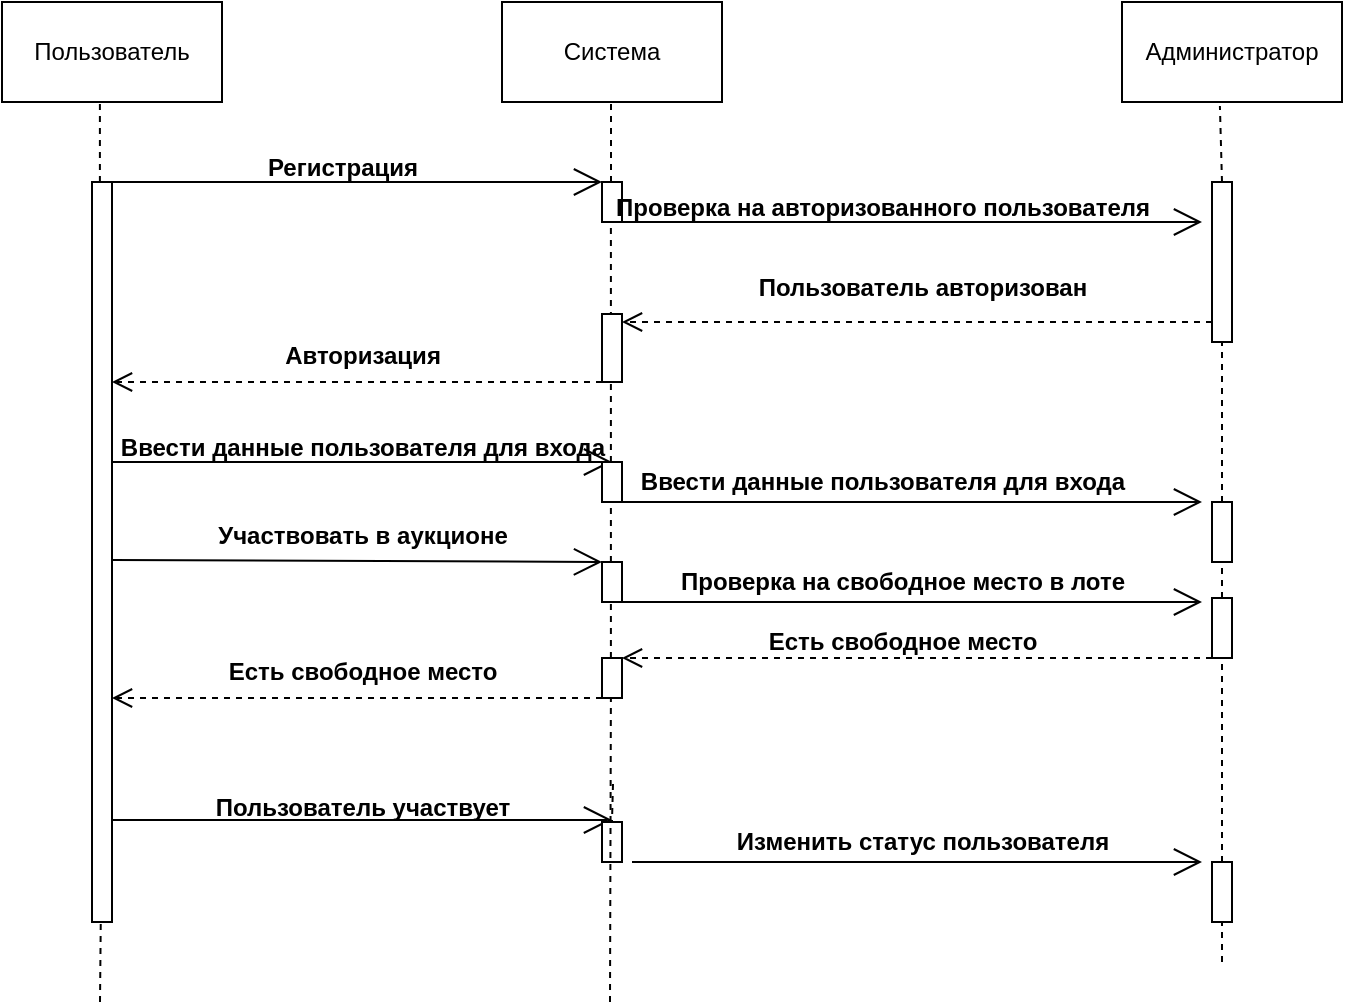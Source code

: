 <mxfile version="27.1.1">
  <diagram name="Страница — 1" id="xv8abH6Gn7maXqwiPjnm">
    <mxGraphModel dx="2066" dy="1119" grid="1" gridSize="10" guides="1" tooltips="1" connect="1" arrows="1" fold="1" page="1" pageScale="1" pageWidth="827" pageHeight="1169" math="0" shadow="0">
      <root>
        <mxCell id="0" />
        <mxCell id="1" parent="0" />
        <mxCell id="B3g7HZk14HjYSBp_AV-u-1" value="Пользователь" style="html=1;whiteSpace=wrap;" parent="1" vertex="1">
          <mxGeometry x="70" y="60" width="110" height="50" as="geometry" />
        </mxCell>
        <mxCell id="B3g7HZk14HjYSBp_AV-u-2" value="Система" style="html=1;whiteSpace=wrap;" parent="1" vertex="1">
          <mxGeometry x="320" y="60" width="110" height="50" as="geometry" />
        </mxCell>
        <mxCell id="B3g7HZk14HjYSBp_AV-u-3" value="Администратор" style="html=1;whiteSpace=wrap;" parent="1" vertex="1">
          <mxGeometry x="630" y="60" width="110" height="50" as="geometry" />
        </mxCell>
        <mxCell id="B3g7HZk14HjYSBp_AV-u-4" value="" style="endArrow=none;dashed=1;html=1;rounded=0;entryX=0.445;entryY=0.98;entryDx=0;entryDy=0;entryPerimeter=0;" parent="1" source="B3g7HZk14HjYSBp_AV-u-9" target="B3g7HZk14HjYSBp_AV-u-1" edge="1">
          <mxGeometry width="50" height="50" relative="1" as="geometry">
            <mxPoint x="120" y="450" as="sourcePoint" />
            <mxPoint x="150" y="170" as="targetPoint" />
          </mxGeometry>
        </mxCell>
        <mxCell id="B3g7HZk14HjYSBp_AV-u-5" value="" style="endArrow=none;dashed=1;html=1;rounded=0;entryX=0.445;entryY=0.98;entryDx=0;entryDy=0;entryPerimeter=0;" parent="1" source="B3g7HZk14HjYSBp_AV-u-11" edge="1">
          <mxGeometry width="50" height="50" relative="1" as="geometry">
            <mxPoint x="375.5" y="451" as="sourcePoint" />
            <mxPoint x="374.5" y="110" as="targetPoint" />
          </mxGeometry>
        </mxCell>
        <mxCell id="B3g7HZk14HjYSBp_AV-u-6" value="" style="endArrow=none;dashed=1;html=1;rounded=0;entryX=0.445;entryY=1.04;entryDx=0;entryDy=0;entryPerimeter=0;" parent="1" target="B3g7HZk14HjYSBp_AV-u-3" edge="1">
          <mxGeometry width="50" height="50" relative="1" as="geometry">
            <mxPoint x="680" y="150" as="sourcePoint" />
            <mxPoint x="634.5" y="100" as="targetPoint" />
          </mxGeometry>
        </mxCell>
        <mxCell id="B3g7HZk14HjYSBp_AV-u-8" value="" style="endArrow=none;dashed=1;html=1;rounded=0;entryX=0.445;entryY=0.98;entryDx=0;entryDy=0;entryPerimeter=0;" parent="1" target="B3g7HZk14HjYSBp_AV-u-9" edge="1">
          <mxGeometry width="50" height="50" relative="1" as="geometry">
            <mxPoint x="119" y="560" as="sourcePoint" />
            <mxPoint x="119" y="109" as="targetPoint" />
          </mxGeometry>
        </mxCell>
        <mxCell id="B3g7HZk14HjYSBp_AV-u-9" value="" style="html=1;points=[[0,0,0,0,5],[0,1,0,0,-5],[1,0,0,0,5],[1,1,0,0,-5]];perimeter=orthogonalPerimeter;outlineConnect=0;targetShapes=umlLifeline;portConstraint=eastwest;newEdgeStyle={&quot;curved&quot;:0,&quot;rounded&quot;:0};" parent="1" vertex="1">
          <mxGeometry x="115" y="150" width="10" height="370" as="geometry" />
        </mxCell>
        <mxCell id="B3g7HZk14HjYSBp_AV-u-10" value="" style="endArrow=open;endFill=1;endSize=12;html=1;rounded=0;" parent="1" edge="1">
          <mxGeometry width="160" relative="1" as="geometry">
            <mxPoint x="120" y="150" as="sourcePoint" />
            <mxPoint x="370" y="150" as="targetPoint" />
          </mxGeometry>
        </mxCell>
        <mxCell id="B3g7HZk14HjYSBp_AV-u-12" value="" style="endArrow=none;dashed=1;html=1;rounded=0;entryX=0.445;entryY=0.98;entryDx=0;entryDy=0;entryPerimeter=0;" parent="1" source="B3g7HZk14HjYSBp_AV-u-31" target="B3g7HZk14HjYSBp_AV-u-11" edge="1">
          <mxGeometry width="50" height="50" relative="1" as="geometry">
            <mxPoint x="375.5" y="451" as="sourcePoint" />
            <mxPoint x="374.5" y="110" as="targetPoint" />
          </mxGeometry>
        </mxCell>
        <mxCell id="B3g7HZk14HjYSBp_AV-u-11" value="" style="html=1;points=[[0,0,0,0,5],[0,1,0,0,-5],[1,0,0,0,5],[1,1,0,0,-5]];perimeter=orthogonalPerimeter;outlineConnect=0;targetShapes=umlLifeline;portConstraint=eastwest;newEdgeStyle={&quot;curved&quot;:0,&quot;rounded&quot;:0};" parent="1" vertex="1">
          <mxGeometry x="370" y="150" width="10" height="20" as="geometry" />
        </mxCell>
        <mxCell id="B3g7HZk14HjYSBp_AV-u-13" value="Регистрация" style="text;align=center;fontStyle=1;verticalAlign=middle;spacingLeft=3;spacingRight=3;strokeColor=none;rotatable=0;points=[[0,0.5],[1,0.5]];portConstraint=eastwest;html=1;" parent="1" vertex="1">
          <mxGeometry x="200" y="130" width="80" height="26" as="geometry" />
        </mxCell>
        <mxCell id="B3g7HZk14HjYSBp_AV-u-14" value="" style="endArrow=open;endFill=1;endSize=12;html=1;rounded=0;" parent="1" edge="1">
          <mxGeometry width="160" relative="1" as="geometry">
            <mxPoint x="380" y="170" as="sourcePoint" />
            <mxPoint x="670" y="170" as="targetPoint" />
          </mxGeometry>
        </mxCell>
        <mxCell id="B3g7HZk14HjYSBp_AV-u-16" value="" style="endArrow=none;dashed=1;html=1;rounded=0;" parent="1" source="B3g7HZk14HjYSBp_AV-u-35" edge="1">
          <mxGeometry width="50" height="50" relative="1" as="geometry">
            <mxPoint x="680" y="440" as="sourcePoint" />
            <mxPoint x="680" y="230" as="targetPoint" />
            <Array as="points" />
          </mxGeometry>
        </mxCell>
        <mxCell id="B3g7HZk14HjYSBp_AV-u-17" value="Проверка на авторизованного пользователя" style="text;align=center;fontStyle=1;verticalAlign=middle;spacingLeft=3;spacingRight=3;strokeColor=none;rotatable=0;points=[[0,0.5],[1,0.5]];portConstraint=eastwest;html=1;" parent="1" vertex="1">
          <mxGeometry x="470" y="150" width="80" height="26" as="geometry" />
        </mxCell>
        <mxCell id="B3g7HZk14HjYSBp_AV-u-21" value="" style="html=1;points=[[0,0,0,0,5],[0,1,0,0,-5],[1,0,0,0,5],[1,1,0,0,-5]];perimeter=orthogonalPerimeter;outlineConnect=0;targetShapes=umlLifeline;portConstraint=eastwest;newEdgeStyle={&quot;curved&quot;:0,&quot;rounded&quot;:0};" parent="1" vertex="1">
          <mxGeometry x="675" y="150" width="10" height="80" as="geometry" />
        </mxCell>
        <mxCell id="B3g7HZk14HjYSBp_AV-u-23" value="Пользователь авторизован" style="text;align=center;fontStyle=1;verticalAlign=middle;spacingLeft=3;spacingRight=3;strokeColor=none;rotatable=0;points=[[0,0.5],[1,0.5]];portConstraint=eastwest;html=1;" parent="1" vertex="1">
          <mxGeometry x="490" y="190" width="80" height="26" as="geometry" />
        </mxCell>
        <mxCell id="B3g7HZk14HjYSBp_AV-u-24" value="" style="html=1;verticalAlign=bottom;endArrow=open;dashed=1;endSize=8;curved=0;rounded=0;" parent="1" source="B3g7HZk14HjYSBp_AV-u-21" edge="1">
          <mxGeometry relative="1" as="geometry">
            <mxPoint x="460" y="220" as="sourcePoint" />
            <mxPoint x="380" y="220" as="targetPoint" />
          </mxGeometry>
        </mxCell>
        <mxCell id="B3g7HZk14HjYSBp_AV-u-25" value="" style="html=1;verticalAlign=bottom;endArrow=open;dashed=1;endSize=8;curved=0;rounded=0;" parent="1" edge="1">
          <mxGeometry relative="1" as="geometry">
            <mxPoint x="370" y="250" as="sourcePoint" />
            <mxPoint x="125" y="250" as="targetPoint" />
          </mxGeometry>
        </mxCell>
        <mxCell id="B3g7HZk14HjYSBp_AV-u-26" value="Авторизация" style="text;align=center;fontStyle=1;verticalAlign=middle;spacingLeft=3;spacingRight=3;strokeColor=none;rotatable=0;points=[[0,0.5],[1,0.5]];portConstraint=eastwest;html=1;" parent="1" vertex="1">
          <mxGeometry x="210" y="224" width="80" height="26" as="geometry" />
        </mxCell>
        <mxCell id="B3g7HZk14HjYSBp_AV-u-28" value="" style="html=1;points=[[0,0,0,0,5],[0,1,0,0,-5],[1,0,0,0,5],[1,1,0,0,-5]];perimeter=orthogonalPerimeter;outlineConnect=0;targetShapes=umlLifeline;portConstraint=eastwest;newEdgeStyle={&quot;curved&quot;:0,&quot;rounded&quot;:0};" parent="1" vertex="1">
          <mxGeometry x="370" y="216" width="10" height="34" as="geometry" />
        </mxCell>
        <mxCell id="B3g7HZk14HjYSBp_AV-u-29" value="" style="endArrow=open;endFill=1;endSize=12;html=1;rounded=0;" parent="1" edge="1">
          <mxGeometry width="160" relative="1" as="geometry">
            <mxPoint x="125" y="290" as="sourcePoint" />
            <mxPoint x="375" y="290" as="targetPoint" />
          </mxGeometry>
        </mxCell>
        <mxCell id="B3g7HZk14HjYSBp_AV-u-30" value="Ввести данные пользователя для входа" style="text;align=center;fontStyle=1;verticalAlign=middle;spacingLeft=3;spacingRight=3;strokeColor=none;rotatable=0;points=[[0,0.5],[1,0.5]];portConstraint=eastwest;html=1;" parent="1" vertex="1">
          <mxGeometry x="210" y="270" width="80" height="26" as="geometry" />
        </mxCell>
        <mxCell id="B3g7HZk14HjYSBp_AV-u-32" value="" style="endArrow=none;dashed=1;html=1;rounded=0;entryX=0.445;entryY=0.98;entryDx=0;entryDy=0;entryPerimeter=0;" parent="1" source="B3g7HZk14HjYSBp_AV-u-42" target="B3g7HZk14HjYSBp_AV-u-31" edge="1">
          <mxGeometry width="50" height="50" relative="1" as="geometry">
            <mxPoint x="375.5" y="451" as="sourcePoint" />
            <mxPoint x="374" y="170" as="targetPoint" />
          </mxGeometry>
        </mxCell>
        <mxCell id="B3g7HZk14HjYSBp_AV-u-31" value="" style="html=1;points=[[0,0,0,0,5],[0,1,0,0,-5],[1,0,0,0,5],[1,1,0,0,-5]];perimeter=orthogonalPerimeter;outlineConnect=0;targetShapes=umlLifeline;portConstraint=eastwest;newEdgeStyle={&quot;curved&quot;:0,&quot;rounded&quot;:0};" parent="1" vertex="1">
          <mxGeometry x="370" y="290" width="10" height="20" as="geometry" />
        </mxCell>
        <mxCell id="B3g7HZk14HjYSBp_AV-u-33" value="" style="endArrow=open;endFill=1;endSize=12;html=1;rounded=0;" parent="1" edge="1">
          <mxGeometry width="160" relative="1" as="geometry">
            <mxPoint x="380" y="310" as="sourcePoint" />
            <mxPoint x="670" y="310" as="targetPoint" />
          </mxGeometry>
        </mxCell>
        <mxCell id="B3g7HZk14HjYSBp_AV-u-34" value="Ввести данные пользователя для входа" style="text;align=center;fontStyle=1;verticalAlign=middle;spacingLeft=3;spacingRight=3;strokeColor=none;rotatable=0;points=[[0,0.5],[1,0.5]];portConstraint=eastwest;html=1;" parent="1" vertex="1">
          <mxGeometry x="470" y="287" width="80" height="26" as="geometry" />
        </mxCell>
        <mxCell id="B3g7HZk14HjYSBp_AV-u-36" value="" style="endArrow=none;dashed=1;html=1;rounded=0;" parent="1" source="B3g7HZk14HjYSBp_AV-u-47" target="B3g7HZk14HjYSBp_AV-u-35" edge="1">
          <mxGeometry width="50" height="50" relative="1" as="geometry">
            <mxPoint x="680" y="440" as="sourcePoint" />
            <mxPoint x="680" y="230" as="targetPoint" />
            <Array as="points">
              <mxPoint x="680" y="310" />
            </Array>
          </mxGeometry>
        </mxCell>
        <mxCell id="B3g7HZk14HjYSBp_AV-u-35" value="" style="html=1;points=[[0,0,0,0,5],[0,1,0,0,-5],[1,0,0,0,5],[1,1,0,0,-5]];perimeter=orthogonalPerimeter;outlineConnect=0;targetShapes=umlLifeline;portConstraint=eastwest;newEdgeStyle={&quot;curved&quot;:0,&quot;rounded&quot;:0};" parent="1" vertex="1">
          <mxGeometry x="675" y="310" width="10" height="30" as="geometry" />
        </mxCell>
        <mxCell id="B3g7HZk14HjYSBp_AV-u-37" value="" style="endArrow=open;endFill=1;endSize=12;html=1;rounded=0;" parent="1" edge="1">
          <mxGeometry width="160" relative="1" as="geometry">
            <mxPoint x="125" y="469" as="sourcePoint" />
            <mxPoint x="375" y="469" as="targetPoint" />
          </mxGeometry>
        </mxCell>
        <mxCell id="B3g7HZk14HjYSBp_AV-u-39" value="" style="endArrow=none;dashed=1;html=1;rounded=0;entryX=0.445;entryY=0.98;entryDx=0;entryDy=0;entryPerimeter=0;" parent="1" target="B3g7HZk14HjYSBp_AV-u-38" edge="1">
          <mxGeometry width="50" height="50" relative="1" as="geometry">
            <mxPoint x="375.5" y="451" as="sourcePoint" />
            <mxPoint x="374" y="310" as="targetPoint" />
          </mxGeometry>
        </mxCell>
        <mxCell id="B3g7HZk14HjYSBp_AV-u-38" value="" style="html=1;points=[[0,0,0,0,5],[0,1,0,0,-5],[1,0,0,0,5],[1,1,0,0,-5]];perimeter=orthogonalPerimeter;outlineConnect=0;targetShapes=umlLifeline;portConstraint=eastwest;newEdgeStyle={&quot;curved&quot;:0,&quot;rounded&quot;:0};" parent="1" vertex="1">
          <mxGeometry x="370" y="470" width="10" height="20" as="geometry" />
        </mxCell>
        <mxCell id="B3g7HZk14HjYSBp_AV-u-40" value="Пользователь участвует" style="text;align=center;fontStyle=1;verticalAlign=middle;spacingLeft=3;spacingRight=3;strokeColor=none;rotatable=0;points=[[0,0.5],[1,0.5]];portConstraint=eastwest;html=1;" parent="1" vertex="1">
          <mxGeometry x="210" y="450" width="80" height="26" as="geometry" />
        </mxCell>
        <mxCell id="B3g7HZk14HjYSBp_AV-u-43" value="" style="endArrow=none;dashed=1;html=1;rounded=0;entryX=0.445;entryY=0.98;entryDx=0;entryDy=0;entryPerimeter=0;" parent="1" source="B3g7HZk14HjYSBp_AV-u-50" target="B3g7HZk14HjYSBp_AV-u-42" edge="1">
          <mxGeometry width="50" height="50" relative="1" as="geometry">
            <mxPoint x="374" y="560" as="sourcePoint" />
            <mxPoint x="374" y="310" as="targetPoint" />
          </mxGeometry>
        </mxCell>
        <mxCell id="B3g7HZk14HjYSBp_AV-u-42" value="" style="html=1;points=[[0,0,0,0,5],[0,1,0,0,-5],[1,0,0,0,5],[1,1,0,0,-5]];perimeter=orthogonalPerimeter;outlineConnect=0;targetShapes=umlLifeline;portConstraint=eastwest;newEdgeStyle={&quot;curved&quot;:0,&quot;rounded&quot;:0};" parent="1" vertex="1">
          <mxGeometry x="370" y="340" width="10" height="20" as="geometry" />
        </mxCell>
        <mxCell id="B3g7HZk14HjYSBp_AV-u-44" value="" style="endArrow=open;endFill=1;endSize=12;html=1;rounded=0;" parent="1" edge="1">
          <mxGeometry width="160" relative="1" as="geometry">
            <mxPoint x="125" y="339" as="sourcePoint" />
            <mxPoint x="370" y="340" as="targetPoint" />
          </mxGeometry>
        </mxCell>
        <mxCell id="B3g7HZk14HjYSBp_AV-u-45" value="Участвовать в аукционе" style="text;align=center;fontStyle=1;verticalAlign=middle;spacingLeft=3;spacingRight=3;strokeColor=none;rotatable=0;points=[[0,0.5],[1,0.5]];portConstraint=eastwest;html=1;" parent="1" vertex="1">
          <mxGeometry x="210" y="314" width="80" height="26" as="geometry" />
        </mxCell>
        <mxCell id="B3g7HZk14HjYSBp_AV-u-46" value="" style="endArrow=open;endFill=1;endSize=12;html=1;rounded=0;" parent="1" edge="1">
          <mxGeometry width="160" relative="1" as="geometry">
            <mxPoint x="380" y="360" as="sourcePoint" />
            <mxPoint x="670" y="360" as="targetPoint" />
          </mxGeometry>
        </mxCell>
        <mxCell id="B3g7HZk14HjYSBp_AV-u-48" value="" style="endArrow=none;dashed=1;html=1;rounded=0;" parent="1" source="B3g7HZk14HjYSBp_AV-u-58" target="B3g7HZk14HjYSBp_AV-u-47" edge="1">
          <mxGeometry width="50" height="50" relative="1" as="geometry">
            <mxPoint x="680" y="540" as="sourcePoint" />
            <mxPoint x="680" y="310" as="targetPoint" />
            <Array as="points" />
          </mxGeometry>
        </mxCell>
        <mxCell id="B3g7HZk14HjYSBp_AV-u-47" value="" style="html=1;points=[[0,0,0,0,5],[0,1,0,0,-5],[1,0,0,0,5],[1,1,0,0,-5]];perimeter=orthogonalPerimeter;outlineConnect=0;targetShapes=umlLifeline;portConstraint=eastwest;newEdgeStyle={&quot;curved&quot;:0,&quot;rounded&quot;:0};" parent="1" vertex="1">
          <mxGeometry x="675" y="358" width="10" height="30" as="geometry" />
        </mxCell>
        <mxCell id="B3g7HZk14HjYSBp_AV-u-49" value="" style="html=1;verticalAlign=bottom;endArrow=open;dashed=1;endSize=8;curved=0;rounded=0;" parent="1" edge="1">
          <mxGeometry relative="1" as="geometry">
            <mxPoint x="675" y="388" as="sourcePoint" />
            <mxPoint x="380" y="388" as="targetPoint" />
          </mxGeometry>
        </mxCell>
        <mxCell id="B3g7HZk14HjYSBp_AV-u-51" value="" style="endArrow=none;dashed=1;html=1;rounded=0;entryX=0.445;entryY=0.98;entryDx=0;entryDy=0;entryPerimeter=0;" parent="1" target="B3g7HZk14HjYSBp_AV-u-50" edge="1">
          <mxGeometry width="50" height="50" relative="1" as="geometry">
            <mxPoint x="374" y="560" as="sourcePoint" />
            <mxPoint x="374" y="360" as="targetPoint" />
          </mxGeometry>
        </mxCell>
        <mxCell id="B3g7HZk14HjYSBp_AV-u-50" value="" style="html=1;points=[[0,0,0,0,5],[0,1,0,0,-5],[1,0,0,0,5],[1,1,0,0,-5]];perimeter=orthogonalPerimeter;outlineConnect=0;targetShapes=umlLifeline;portConstraint=eastwest;newEdgeStyle={&quot;curved&quot;:0,&quot;rounded&quot;:0};" parent="1" vertex="1">
          <mxGeometry x="370" y="388" width="10" height="20" as="geometry" />
        </mxCell>
        <mxCell id="B3g7HZk14HjYSBp_AV-u-52" value="" style="html=1;verticalAlign=bottom;endArrow=open;dashed=1;endSize=8;curved=0;rounded=0;" parent="1" edge="1">
          <mxGeometry relative="1" as="geometry">
            <mxPoint x="370" y="408" as="sourcePoint" />
            <mxPoint x="125" y="408" as="targetPoint" />
          </mxGeometry>
        </mxCell>
        <mxCell id="B3g7HZk14HjYSBp_AV-u-53" value="Проверка на свободное место в лоте" style="text;align=center;fontStyle=1;verticalAlign=middle;spacingLeft=3;spacingRight=3;strokeColor=none;rotatable=0;points=[[0,0.5],[1,0.5]];portConstraint=eastwest;html=1;" parent="1" vertex="1">
          <mxGeometry x="480" y="337" width="80" height="26" as="geometry" />
        </mxCell>
        <mxCell id="B3g7HZk14HjYSBp_AV-u-54" value="Есть свободное место" style="text;align=center;fontStyle=1;verticalAlign=middle;spacingLeft=3;spacingRight=3;strokeColor=none;rotatable=0;points=[[0,0.5],[1,0.5]];portConstraint=eastwest;html=1;" parent="1" vertex="1">
          <mxGeometry x="480" y="367" width="80" height="26" as="geometry" />
        </mxCell>
        <mxCell id="B3g7HZk14HjYSBp_AV-u-56" value="Есть свободное место" style="text;align=center;fontStyle=1;verticalAlign=middle;spacingLeft=3;spacingRight=3;strokeColor=none;rotatable=0;points=[[0,0.5],[1,0.5]];portConstraint=eastwest;html=1;" parent="1" vertex="1">
          <mxGeometry x="210" y="382" width="80" height="26" as="geometry" />
        </mxCell>
        <mxCell id="B3g7HZk14HjYSBp_AV-u-57" value="" style="endArrow=open;endFill=1;endSize=12;html=1;rounded=0;" parent="1" edge="1">
          <mxGeometry width="160" relative="1" as="geometry">
            <mxPoint x="385" y="490" as="sourcePoint" />
            <mxPoint x="670" y="490" as="targetPoint" />
          </mxGeometry>
        </mxCell>
        <mxCell id="B3g7HZk14HjYSBp_AV-u-59" value="" style="endArrow=none;dashed=1;html=1;rounded=0;" parent="1" target="B3g7HZk14HjYSBp_AV-u-58" edge="1">
          <mxGeometry width="50" height="50" relative="1" as="geometry">
            <mxPoint x="680" y="540" as="sourcePoint" />
            <mxPoint x="680" y="388" as="targetPoint" />
            <Array as="points" />
          </mxGeometry>
        </mxCell>
        <mxCell id="B3g7HZk14HjYSBp_AV-u-58" value="" style="html=1;points=[[0,0,0,0,5],[0,1,0,0,-5],[1,0,0,0,5],[1,1,0,0,-5]];perimeter=orthogonalPerimeter;outlineConnect=0;targetShapes=umlLifeline;portConstraint=eastwest;newEdgeStyle={&quot;curved&quot;:0,&quot;rounded&quot;:0};" parent="1" vertex="1">
          <mxGeometry x="675" y="490" width="10" height="30" as="geometry" />
        </mxCell>
        <mxCell id="B3g7HZk14HjYSBp_AV-u-60" value="Изменить статус пользователя" style="text;align=center;fontStyle=1;verticalAlign=middle;spacingLeft=3;spacingRight=3;strokeColor=none;rotatable=0;points=[[0,0.5],[1,0.5]];portConstraint=eastwest;html=1;" parent="1" vertex="1">
          <mxGeometry x="490" y="467" width="80" height="26" as="geometry" />
        </mxCell>
      </root>
    </mxGraphModel>
  </diagram>
</mxfile>
